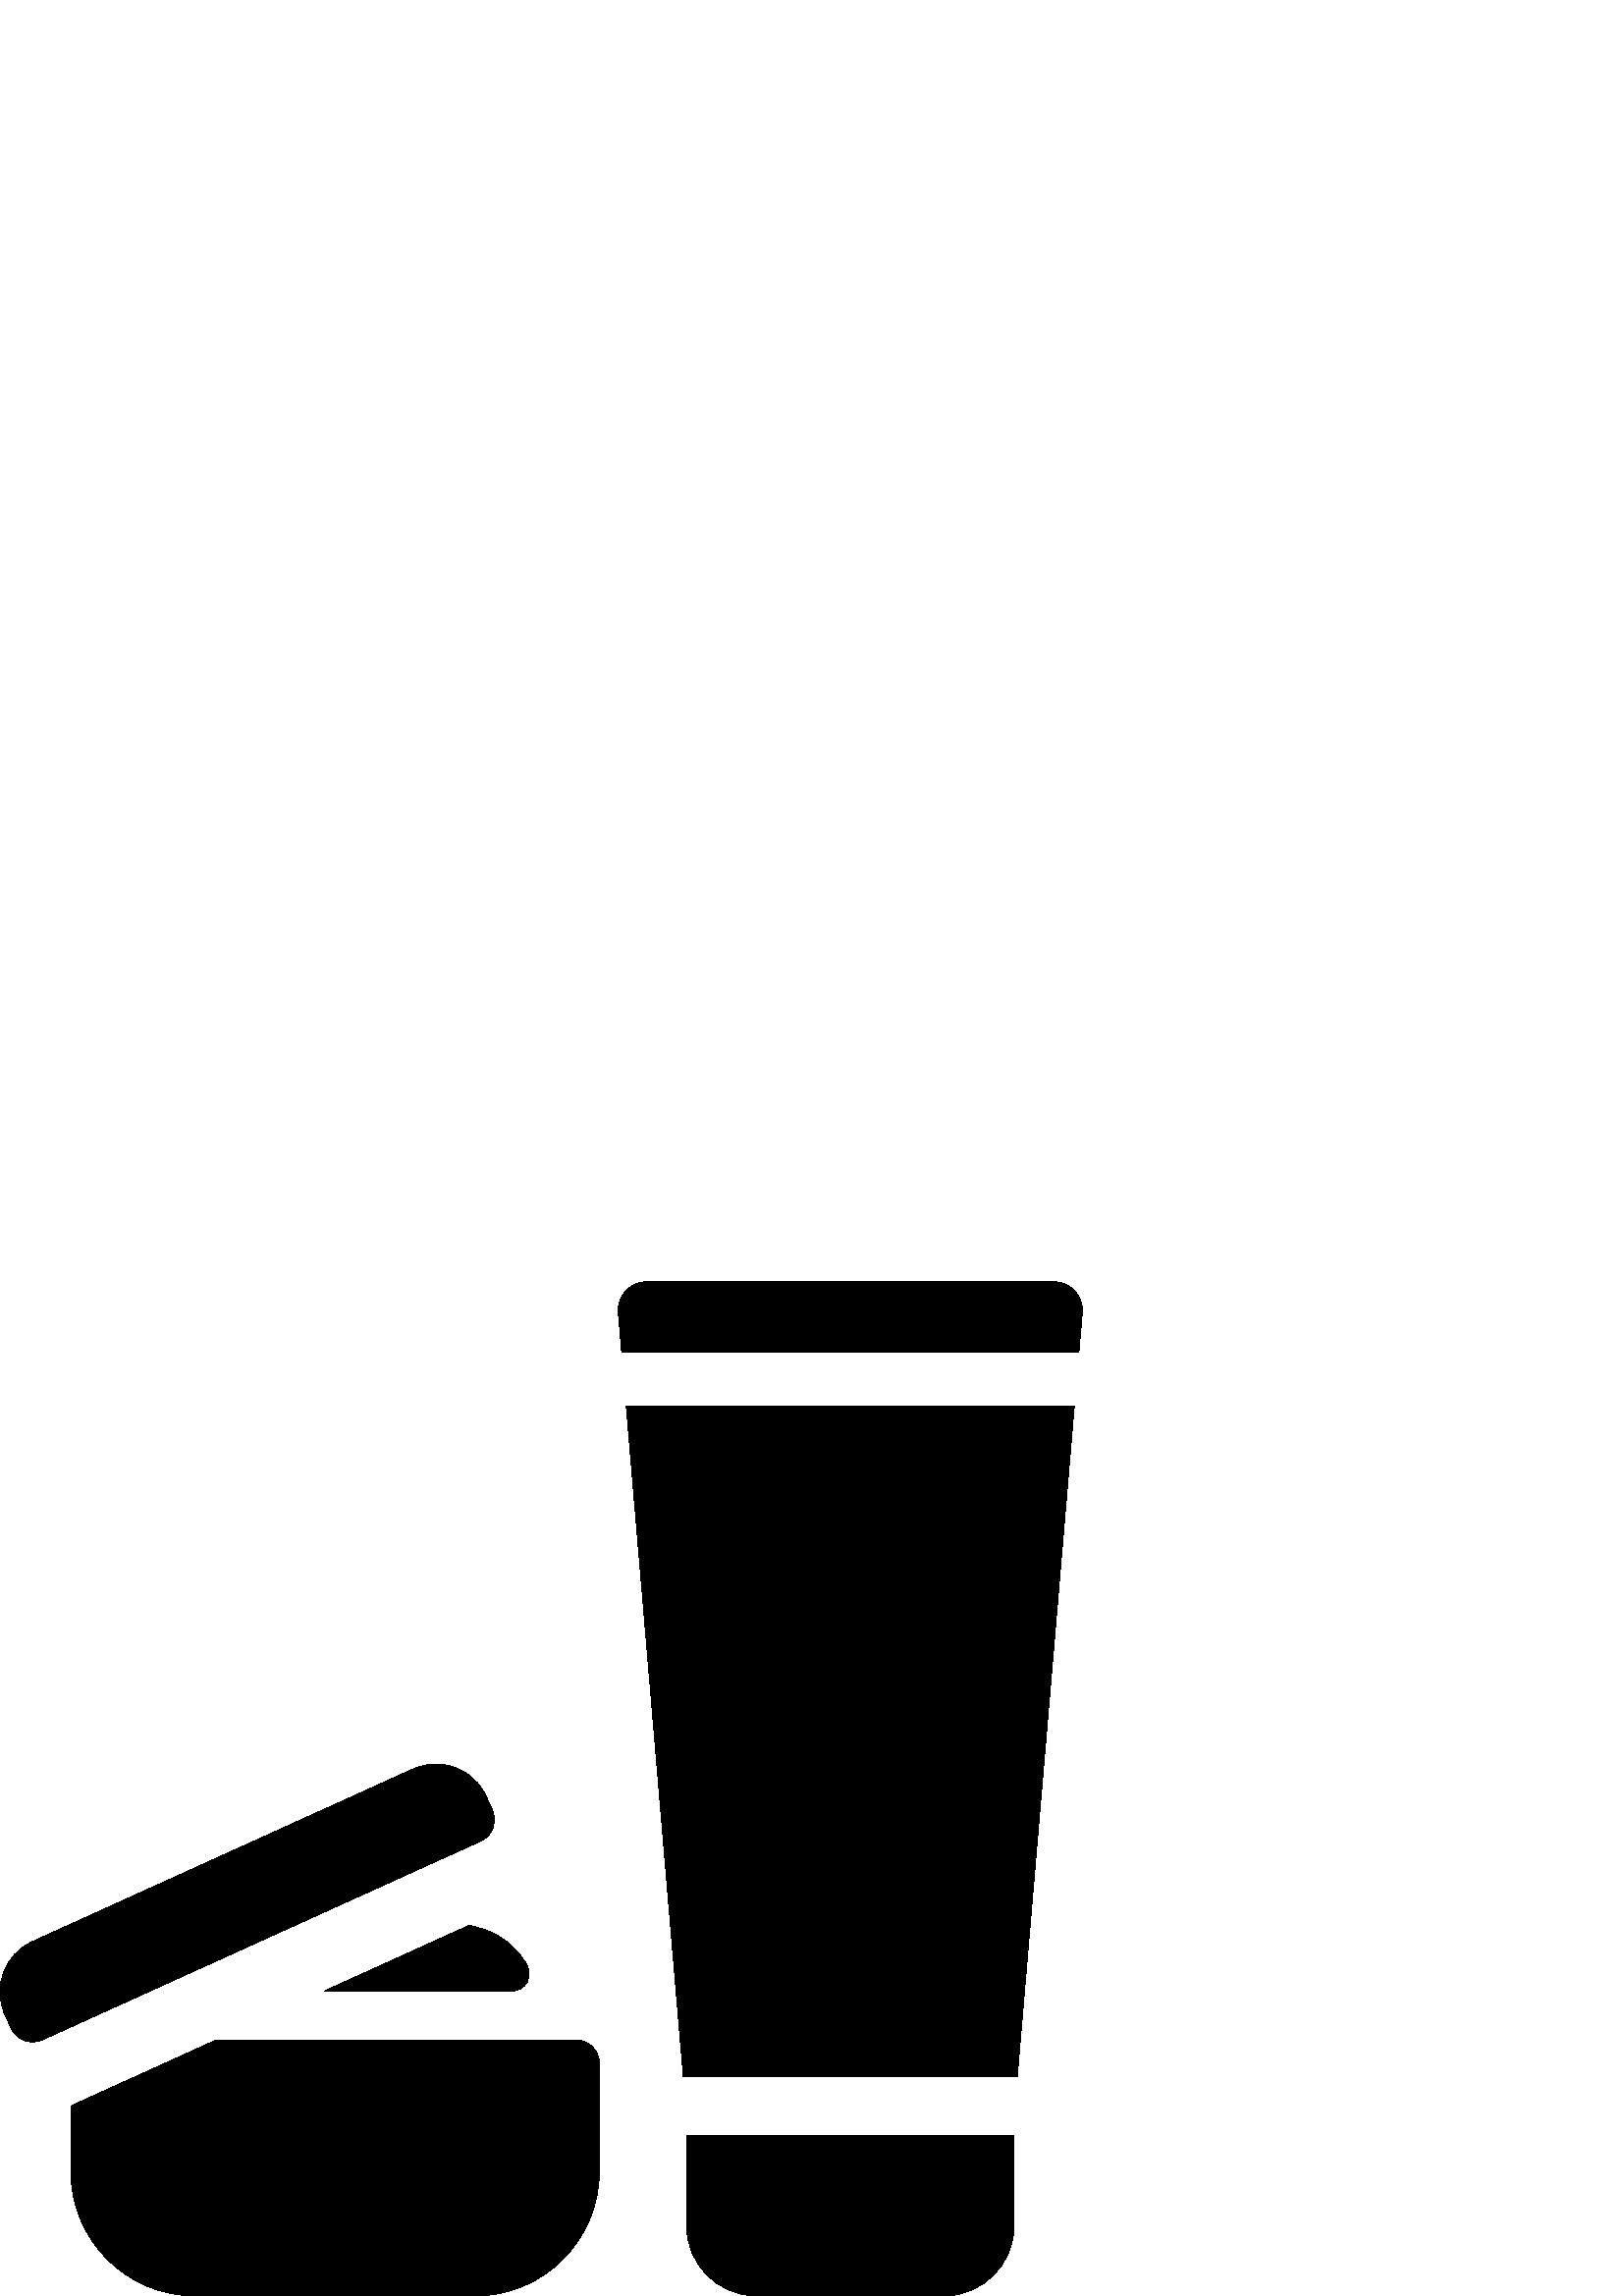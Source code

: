 %!PS-Adobe-3.0 EPSF-3.0
%%Pages: 1
%%BoundingBox: 0 -1 397 372
%%DocumentData: Clean7Bit
%%LanguageLevel: 2
%%EndComments
%%BeginProlog
/cairo_eps_state save def
/dict_count countdictstack def
/op_count count 1 sub def
userdict begin
/q { gsave } bind def
/Q { grestore } bind def
/cm { 6 array astore concat } bind def
/w { setlinewidth } bind def
/J { setlinecap } bind def
/j { setlinejoin } bind def
/M { setmiterlimit } bind def
/d { setdash } bind def
/m { moveto } bind def
/l { lineto } bind def
/c { curveto } bind def
/h { closepath } bind def
/re { exch dup neg 3 1 roll 5 3 roll moveto 0 rlineto
      0 exch rlineto 0 rlineto closepath } bind def
/S { stroke } bind def
/f { fill } bind def
/f* { eofill } bind def
/n { newpath } bind def
/W { clip } bind def
/W* { eoclip } bind def
/BT { } bind def
/ET { } bind def
/pdfmark where { pop globaldict /?pdfmark /exec load put }
    { globaldict begin /?pdfmark /pop load def /pdfmark
    /cleartomark load def end } ifelse
/BDC { mark 3 1 roll /BDC pdfmark } bind def
/EMC { mark /EMC pdfmark } bind def
/cairo_store_point { /cairo_point_y exch def /cairo_point_x exch def } def
/Tj { show currentpoint cairo_store_point } bind def
/TJ {
  {
    dup
    type /stringtype eq
    { show } { -0.001 mul 0 cairo_font_matrix dtransform rmoveto } ifelse
  } forall
  currentpoint cairo_store_point
} bind def
/cairo_selectfont { cairo_font_matrix aload pop pop pop 0 0 6 array astore
    cairo_font exch selectfont cairo_point_x cairo_point_y moveto } bind def
/Tf { pop /cairo_font exch def /cairo_font_matrix where
      { pop cairo_selectfont } if } bind def
/Td { matrix translate cairo_font_matrix matrix concatmatrix dup
      /cairo_font_matrix exch def dup 4 get exch 5 get cairo_store_point
      /cairo_font where { pop cairo_selectfont } if } bind def
/Tm { 2 copy 8 2 roll 6 array astore /cairo_font_matrix exch def
      cairo_store_point /cairo_font where { pop cairo_selectfont } if } bind def
/g { setgray } bind def
/rg { setrgbcolor } bind def
/d1 { setcachedevice } bind def
%%EndProlog
%%Page: 1 1
%%BeginPageSetup
%%PageBoundingBox: 0 -1 397 372
%%EndPageSetup
q 0 -1 397 373 rectclip q
0 371.97 397 -372 re W n
0 g
394.094 368.591 m 392.121 370.759 389.324 371.97 386.395 371.97 c 
237.129 371.97 l 234.199 371.97 231.402 370.759 229.43 368.591 c 
227.445 366.434 226.465 363.548 226.711 360.622 c 227.934 346.235 l 
395.59 346.235 l 396.812 360.622 l 397.059 363.548 396.078 366.434 
394.094 368.591 c h
394.094 368.591 m f
250.547 80.599 m 372.988 80.599 l 393.898 326.431 l 229.625 326.431 l h
250.547 80.599 m f
251.711 25.868 m 251.711 11.579 263.289 0.001 277.574 0.001 c 345.961 
0.001 l 360.246 0.001 371.824 11.579 371.824 25.868 c 371.824 58.899 l 
251.711 58.899 l h
251.711 25.868 m f
211.16 93.903 m 79.359 93.903 l 26.367 69.872 l 26.25 69.821 26.125 
69.794 26.008 69.743 c 26.008 45.724 l 26.008 20.462 46.48 0.001 71.727 
0.001 c 174.023 0.001 l 199.27 0.001 219.746 20.462 219.746 45.724 c 
219.746 85.317 l 219.746 90.063 215.902 93.903 211.16 93.903 c h
211.16 93.903 m f
172.156 135.977 m 118.934 111.841 l 187.758 111.841 l 189.945 111.841 
191.973 112.989 193.121 114.845 c 194.254 116.727 194.344 119.048 
193.355 121.005 c 189.922 127.688 183.875 132.638 176.656 134.7 c h
172.156 135.977 m f
180.754 171.63 m 181.555 173.766 181.477 176.13 180.535 178.204 c 
178.242 183.231 l 174.863 190.684 167.516 195.095 159.832 195.095 c 
157.043 195.095 154.207 194.501 151.5 193.29 c 11.863 129.97 l 1.703 
125.364 -2.797 113.388 1.805 103.227 c 4.09 98.188 l 5.031 96.126 6.758 
94.497 8.887 93.7 c 9.852 93.337 10.883 93.157 11.902 93.157 c 13.129 
93.157 14.34 93.415 15.461 93.919 c 176.258 166.829 l 178.332 167.77 
179.941 169.489 180.754 171.63 c h
180.754 171.63 m f
Q Q
showpage
%%Trailer
count op_count sub {pop} repeat
countdictstack dict_count sub {end} repeat
cairo_eps_state restore
%%EOF
